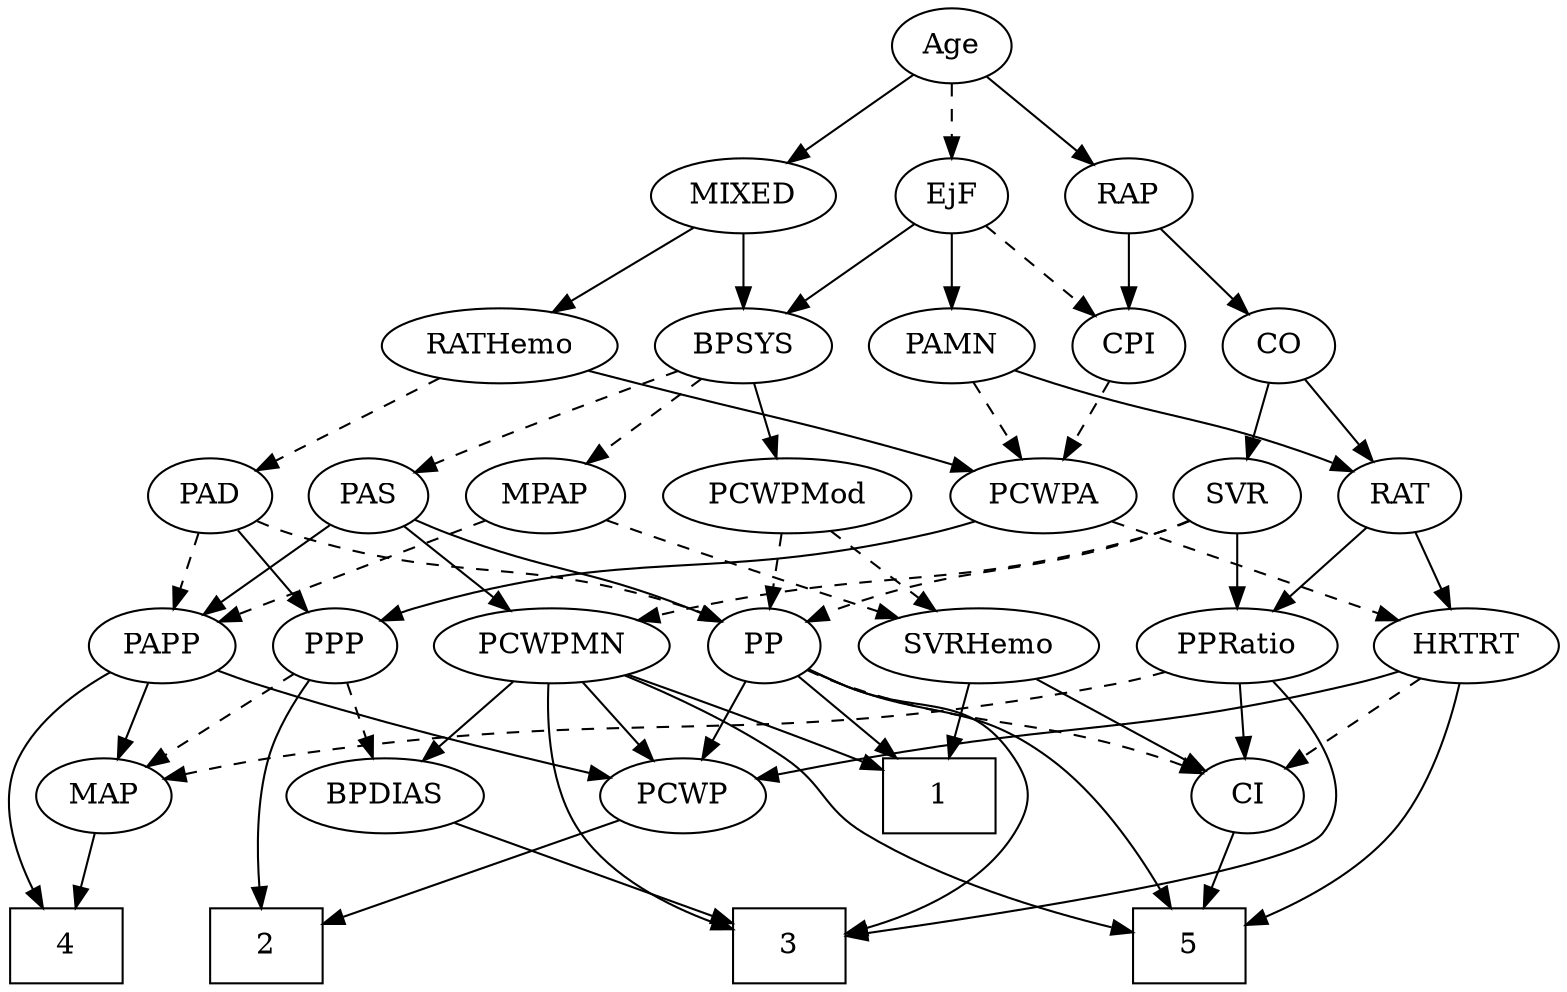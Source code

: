 strict digraph {
	graph [bb="0,0,706.47,468"];
	node [label="\N"];
	1	[height=0.5,
		pos="425.82,90",
		shape=box,
		width=0.75];
	2	[height=0.5,
		pos="122.82,18",
		shape=box,
		width=0.75];
	3	[height=0.5,
		pos="345.82,18",
		shape=box,
		width=0.75];
	4	[height=0.5,
		pos="27.824,18",
		shape=box,
		width=0.75];
	5	[height=0.5,
		pos="545.82,18",
		shape=box,
		width=0.75];
	Age	[height=0.5,
		pos="438.82,450",
		width=0.75];
	EjF	[height=0.5,
		pos="438.82,378",
		width=0.75];
	Age -> EjF	[pos="e,438.82,396.1 438.82,431.7 438.82,423.98 438.82,414.71 438.82,406.11",
		style=dashed];
	RAP	[height=0.5,
		pos="519.82,378",
		width=0.77632];
	Age -> RAP	[pos="e,503.85,392.8 454.83,435.17 466.59,425.01 482.76,411.03 496.03,399.56",
		style=solid];
	MIXED	[height=0.5,
		pos="346.82,378",
		width=1.1193];
	Age -> MIXED	[pos="e,366.28,393.8 421.52,435.83 408.26,425.74 389.69,411.62 374.39,399.98",
		style=solid];
	BPSYS	[height=0.5,
		pos="346.82,306",
		width=1.0471];
	EjF -> BPSYS	[pos="e,365.96,321.56 421.52,363.83 408.17,353.68 389.45,339.43 374.09,327.74",
		style=solid];
	PAMN	[height=0.5,
		pos="438.82,306",
		width=1.011];
	EjF -> PAMN	[pos="e,438.82,324.1 438.82,359.7 438.82,351.98 438.82,342.71 438.82,334.11",
		style=solid];
	CPI	[height=0.5,
		pos="519.82,306",
		width=0.75];
	EjF -> CPI	[pos="e,503.85,320.8 454.83,363.17 466.59,353.01 482.76,339.03 496.03,327.56",
		style=dashed];
	CO	[height=0.5,
		pos="591.82,306",
		width=0.75];
	RAP -> CO	[pos="e,576.93,321.49 534.74,362.5 544.78,352.73 558.2,339.69 569.5,328.7",
		style=solid];
	RAP -> CPI	[pos="e,519.82,324.1 519.82,359.7 519.82,351.98 519.82,342.71 519.82,334.11",
		style=solid];
	MIXED -> BPSYS	[pos="e,346.82,324.1 346.82,359.7 346.82,351.98 346.82,342.71 346.82,334.11",
		style=solid];
	RATHemo	[height=0.5,
		pos="241.82,306",
		width=1.3721];
	MIXED -> RATHemo	[pos="e,264.39,322.04 325.32,362.67 310.2,352.58 289.73,338.94 272.84,327.68",
		style=solid];
	MPAP	[height=0.5,
		pos="264.82,234",
		width=0.97491];
	SVRHemo	[height=0.5,
		pos="461.82,162",
		width=1.3902];
	MPAP -> SVRHemo	[pos="e,426.45,174.86 291.76,222.42 297.39,220.26 303.29,218.03 308.82,216 345.03,202.74 386.36,188.48 416.93,178.09",
		style=dashed];
	PAPP	[height=0.5,
		pos="97.824,162",
		width=0.88464];
	MPAP -> PAPP	[pos="e,122.8,173.47 238.36,221.91 209.61,209.86 163.56,190.56 132.07,177.35",
		style=dashed];
	BPSYS -> MPAP	[pos="e,282.3,249.92 329.03,289.81 317.67,280.11 302.77,267.39 290.18,256.64",
		style=dashed];
	PAS	[height=0.5,
		pos="184.82,234",
		width=0.75];
	BPSYS -> PAS	[pos="e,206.07,245.22 319.15,293.76 293.52,283.26 254.42,266.99 220.82,252 219.03,251.2 217.18,250.36 215.32,249.51",
		style=dashed];
	PCWPMod	[height=0.5,
		pos="369.82,234",
		width=1.4443];
	BPSYS -> PCWPMod	[pos="e,364.15,252.28 352.39,288.05 354.98,280.18 358.12,270.62 361.02,261.79",
		style=solid];
	PAD	[height=0.5,
		pos="110.82,234",
		width=0.79437];
	PP	[height=0.5,
		pos="366.82,162",
		width=0.75];
	PAD -> PP	[pos="e,346.24,173.78 132.6,222.25 137.83,219.95 143.45,217.71 148.82,216 227.4,191.01 252.51,205.8 330.82,180 332.74,179.37 334.7,178.66 \
336.65,177.9",
		style=dashed];
	PPP	[height=0.5,
		pos="174.82,162",
		width=0.75];
	PAD -> PPP	[pos="e,161.27,177.82 124.4,218.15 133.14,208.6 144.66,195.99 154.48,185.25",
		style=solid];
	PAD -> PAPP	[pos="e,101.03,180.28 107.68,216.05 106.25,208.35 104.52,199.03 102.91,190.36",
		style=dashed];
	RAT	[height=0.5,
		pos="642.82,234",
		width=0.75827];
	CO -> RAT	[pos="e,631.54,250.49 603.14,289.46 609.75,280.4 618.21,268.79 625.62,258.61",
		style=solid];
	SVR	[height=0.5,
		pos="569.82,234",
		width=0.77632];
	CO -> SVR	[pos="e,575.1,251.79 586.5,288.05 583.99,280.06 580.93,270.33 578.12,261.4",
		style=solid];
	PCWPMN	[height=0.5,
		pos="271.82,162",
		width=1.3902];
	PAS -> PCWPMN	[pos="e,252.37,178.65 201.6,219.5 213.73,209.74 230.4,196.33 244.45,185.02",
		style=solid];
	PAS -> PP	[pos="e,345.7,173.51 205.95,222.49 210.79,220.23 215.94,217.94 220.82,216 268.62,196.98 283.03,199.02 330.82,180 332.65,179.27 334.52,\
178.49 336.4,177.69",
		style=solid];
	PAS -> PAPP	[pos="e,115.44,177.18 168.05,219.5 155.42,209.34 137.88,195.23 123.49,183.65",
		style=solid];
	PAMN -> RAT	[pos="e,621.74,245.63 466.79,294.06 472.4,291.97 478.28,289.86 483.82,288 537.84,269.92 553.58,272.22 606.82,252 608.67,251.3 610.54,250.55 \
612.43,249.76",
		style=solid];
	PCWPA	[height=0.5,
		pos="481.82,234",
		width=1.1555];
	PAMN -> PCWPA	[pos="e,471.71,251.47 449.01,288.41 454.21,279.95 460.64,269.49 466.42,260.08",
		style=dashed];
	RATHemo -> PAD	[pos="e,132,246.32 215,290.67 193.52,279.19 163.38,263.09 141.05,251.15",
		style=dashed];
	RATHemo -> PCWPA	[pos="e,450.35,245.78 278.93,294.02 285.87,292 293.06,289.92 299.82,288 357.91,271.51 373.05,269.55 430.82,252 433.99,251.04 437.27,250.01 \
440.55,248.97",
		style=solid];
	CPI -> PCWPA	[pos="e,490.85,251.63 511.01,288.76 506.47,280.4 500.83,270.02 495.72,260.61",
		style=dashed];
	PPRatio	[height=0.5,
		pos="569.82,162",
		width=1.1013];
	RAT -> PPRatio	[pos="e,586.1,178.61 628.05,218.83 618.17,209.36 604.94,196.67 593.59,185.79",
		style=solid];
	HRTRT	[height=0.5,
		pos="666.82,162",
		width=1.1013];
	RAT -> HRTRT	[pos="e,660.9,180.28 648.63,216.05 651.34,208.18 654.61,198.62 657.64,189.79",
		style=solid];
	SVR -> PCWPMN	[pos="e,308.81,174.29 548.67,222.16 543.58,219.87 538.09,217.65 532.82,216 445.8,188.74 419.65,200.65 330.82,180 326.79,179.06 322.63,\
178.02 318.47,176.92",
		style=dashed];
	SVR -> PP	[pos="e,387.89,173.68 548.16,222.34 543.18,220.09 537.87,217.84 532.82,216 476.52,195.42 459.02,200.88 402.82,180 400.98,179.31 399.1,\
178.57 397.21,177.79",
		style=dashed];
	SVR -> PPRatio	[pos="e,569.82,180.1 569.82,215.7 569.82,207.98 569.82,198.71 569.82,190.11",
		style=solid];
	PCWPMod -> SVRHemo	[pos="e,441.35,178.58 390.7,217.12 403.26,207.56 419.42,195.27 433.16,184.81",
		style=dashed];
	PCWPMod -> PP	[pos="e,367.56,180.1 369.08,215.7 368.75,207.98 368.36,198.71 367.99,190.11",
		style=dashed];
	PCWPA -> PPP	[pos="e,195.76,173.52 451.04,221.87 444.43,219.72 437.44,217.64 430.82,216 335.5,192.4 306.86,208.28 212.82,180 210.25,179.23 207.63,178.32 \
205.02,177.33",
		style=solid];
	PCWPA -> HRTRT	[pos="e,637.45,174.11 512.37,221.44 543.95,209.49 593.34,190.81 627.74,177.79",
		style=dashed];
	PCWPMN -> 1	[pos="e,398.8,103.28 301.52,147.5 326.58,136.11 362.57,119.75 389.38,107.57",
		style=solid];
	PCWPMN -> 3	[pos="e,318.77,28.419 264.99,144.12 258.53,125.33 251.51,94.619 263.82,72 273.6,54.037 292.38,41.233 309.5,32.715",
		style=solid];
	PCWPMN -> 5	[pos="e,518.65,24.484 296.39,146.28 312.62,136.18 334.09,122.1 351.82,108 370.03,93.521 369.91,84.02 389.82,72 427.28,49.397 475.66,34.884 \
508.55,26.863",
		style=solid];
	BPDIAS	[height=0.5,
		pos="174.82,90",
		width=1.1735];
	PCWPMN -> BPDIAS	[pos="e,195.3,105.77 250.3,145.46 236.58,135.57 218.64,122.62 203.7,111.83",
		style=solid];
	PCWP	[height=0.5,
		pos="307.82,90",
		width=0.97491];
	PCWPMN -> PCWP	[pos="e,299.19,107.79 280.54,144.05 284.74,135.89 289.87,125.91 294.54,116.82",
		style=solid];
	SVRHemo -> 1	[pos="e,434.71,108.28 453.11,144.05 448.97,136.01 443.93,126.2 439.31,117.23",
		style=solid];
	CI	[height=0.5,
		pos="573.82,90",
		width=0.75];
	SVRHemo -> CI	[pos="e,554.57,103.03 485.58,146.15 503.24,135.12 527.38,120.03 545.95,108.42",
		style=solid];
	BPDIAS -> 3	[pos="e,318.78,30.07 204.22,76.967 233.38,65.028 278.14,46.707 309.51,33.866",
		style=solid];
	MAP	[height=0.5,
		pos="45.824,90",
		width=0.84854];
	MAP -> 4	[pos="e,32.267,36.275 41.467,72.055 39.463,64.261 37.036,54.822 34.788,46.079",
		style=solid];
	PP -> 1	[pos="e,411.39,108.13 379.63,145.81 387.01,137.05 396.47,125.83 404.9,115.82",
		style=solid];
	PP -> 3	[pos="e,372.9,22.88 388.08,150.58 414.78,137.28 457.64,115.13 461.82,108 469.93,94.203 470.47,85.461 461.82,72 444.53,45.077 409.78,31.66 \
382.81,25.081",
		style=solid];
	PP -> 5	[pos="e,536.66,36.071 388.14,150.92 392.97,148.64 398.07,146.23 402.82,144 437.02,127.93 450.57,131.9 479.82,108 501.43,90.349 519.74,\
64.132 531.55,44.721",
		style=solid];
	PP -> PCWP	[pos="e,321.42,107.13 354.02,145.81 346.43,136.8 336.63,125.18 328.01,114.95",
		style=solid];
	PP -> CI	[pos="e,551.89,100.68 387.89,150.32 392.73,148.07 397.9,145.83 402.82,144 459.02,123.12 476.14,127.52 532.82,108 535.96,106.92 539.19,\
105.73 542.41,104.48",
		style=dashed];
	PPP -> 2	[pos="e,119.4,36.135 157.07,148.41 145.22,138.84 130.6,124.54 123.82,108 115.8,88.396 116.08,64.265 118.08,46.078",
		style=solid];
	PPP -> BPDIAS	[pos="e,174.82,108.1 174.82,143.7 174.82,135.98 174.82,126.71 174.82,118.11",
		style=dashed];
	PPP -> MAP	[pos="e,67.46,102.74 154.38,149.91 133.44,138.54 100.61,120.73 76.537,107.67",
		style=dashed];
	PPRatio -> 3	[pos="e,373.15,22.515 586.2,145.49 604.17,126.59 628.18,94.409 609.82,72 595.52,54.543 452.61,33.269 383.23,23.867",
		style=solid];
	PPRatio -> MAP	[pos="e,73.465,97.901 540.88,149.66 534.37,147.47 527.43,145.42 520.82,144 347.63,106.69 298.94,134.92 123.82,108 110.53,105.96 96.104,\
103.02 83.316,100.16",
		style=dashed];
	PPRatio -> CI	[pos="e,572.85,108.1 570.81,143.7 571.25,135.98 571.78,126.71 572.28,118.11",
		style=solid];
	PCWP -> 2	[pos="e,149.93,29.257 280.53,78.671 248.46,66.539 195.13,46.36 159.49,32.872",
		style=solid];
	CI -> 5	[pos="e,552.8,36.447 567.19,72.411 564.01,64.454 560.11,54.722 556.53,45.756",
		style=solid];
	PAPP -> 4	[pos="e,16.479,36.123 69.807,153.27 48.092,145.64 19.476,131.62 5.8245,108 -5.3666,88.638 2.3543,63.719 11.599,45.176",
		style=solid];
	PAPP -> MAP	[pos="e,57.577,106.82 86.025,145.12 79.443,136.26 71.109,125.04 63.739,115.12",
		style=solid];
	PAPP -> PCWP	[pos="e,277.94,99.494 122.4,150.39 127.78,148.19 133.47,145.95 138.82,144 182.62,128.09 233.79,112.44 268.25,102.32",
		style=solid];
	HRTRT -> 5	[pos="e,573.22,27.264 666.13,143.82 664.53,124.47 659.36,92.997 642.82,72 627.55,52.607 603.14,39.322 582.63,30.903",
		style=solid];
	HRTRT -> PCWP	[pos="e,339.69,97.98 637.64,149.7 631.49,147.59 624.99,145.56 618.82,144 518.95,118.69 491.18,126.46 389.82,108 376.73,105.62 362.52,102.76 \
349.66,100.08",
		style=solid];
	HRTRT -> CI	[pos="e,591.02,103.94 647.1,146.15 633.2,135.69 614.44,121.57 599.39,110.24",
		style=dashed];
}
